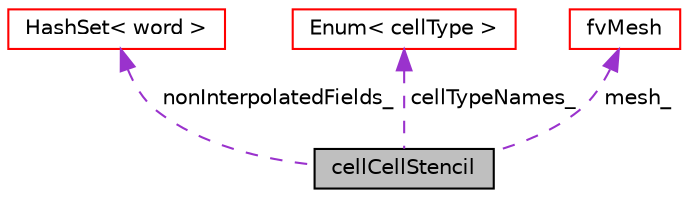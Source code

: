 digraph "cellCellStencil"
{
  bgcolor="transparent";
  edge [fontname="Helvetica",fontsize="10",labelfontname="Helvetica",labelfontsize="10"];
  node [fontname="Helvetica",fontsize="10",shape=record];
  Node1 [label="cellCellStencil",height=0.2,width=0.4,color="black", fillcolor="grey75", style="filled" fontcolor="black"];
  Node2 -> Node1 [dir="back",color="darkorchid3",fontsize="10",style="dashed",label=" nonInterpolatedFields_" ,fontname="Helvetica"];
  Node2 [label="HashSet\< word \>",height=0.2,width=0.4,color="red",URL="$classFoam_1_1HashSet.html"];
  Node3 -> Node1 [dir="back",color="darkorchid3",fontsize="10",style="dashed",label=" cellTypeNames_" ,fontname="Helvetica"];
  Node3 [label="Enum\< cellType \>",height=0.2,width=0.4,color="red",URL="$classFoam_1_1Enum.html"];
  Node4 -> Node1 [dir="back",color="darkorchid3",fontsize="10",style="dashed",label=" mesh_" ,fontname="Helvetica"];
  Node4 [label="fvMesh",height=0.2,width=0.4,color="red",URL="$classFoam_1_1fvMesh.html",tooltip="Mesh data needed to do the Finite Volume discretisation. "];
}
